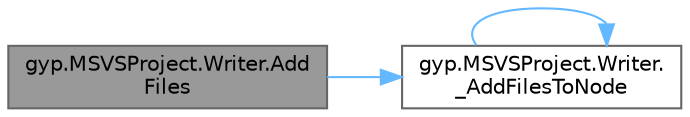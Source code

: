 digraph "gyp.MSVSProject.Writer.AddFiles"
{
 // LATEX_PDF_SIZE
  bgcolor="transparent";
  edge [fontname=Helvetica,fontsize=10,labelfontname=Helvetica,labelfontsize=10];
  node [fontname=Helvetica,fontsize=10,shape=box,height=0.2,width=0.4];
  rankdir="LR";
  Node1 [id="Node000001",label="gyp.MSVSProject.Writer.Add\lFiles",height=0.2,width=0.4,color="gray40", fillcolor="grey60", style="filled", fontcolor="black",tooltip=" "];
  Node1 -> Node2 [id="edge5_Node000001_Node000002",color="steelblue1",style="solid",tooltip=" "];
  Node2 [id="Node000002",label="gyp.MSVSProject.Writer.\l_AddFilesToNode",height=0.2,width=0.4,color="grey40", fillcolor="white", style="filled",URL="$classgyp_1_1_m_s_v_s_project_1_1_writer.html#a6a9e59dc622164386dbb0be1d94fbb30",tooltip=" "];
  Node2 -> Node2 [id="edge6_Node000002_Node000002",color="steelblue1",style="solid",tooltip=" "];
}
